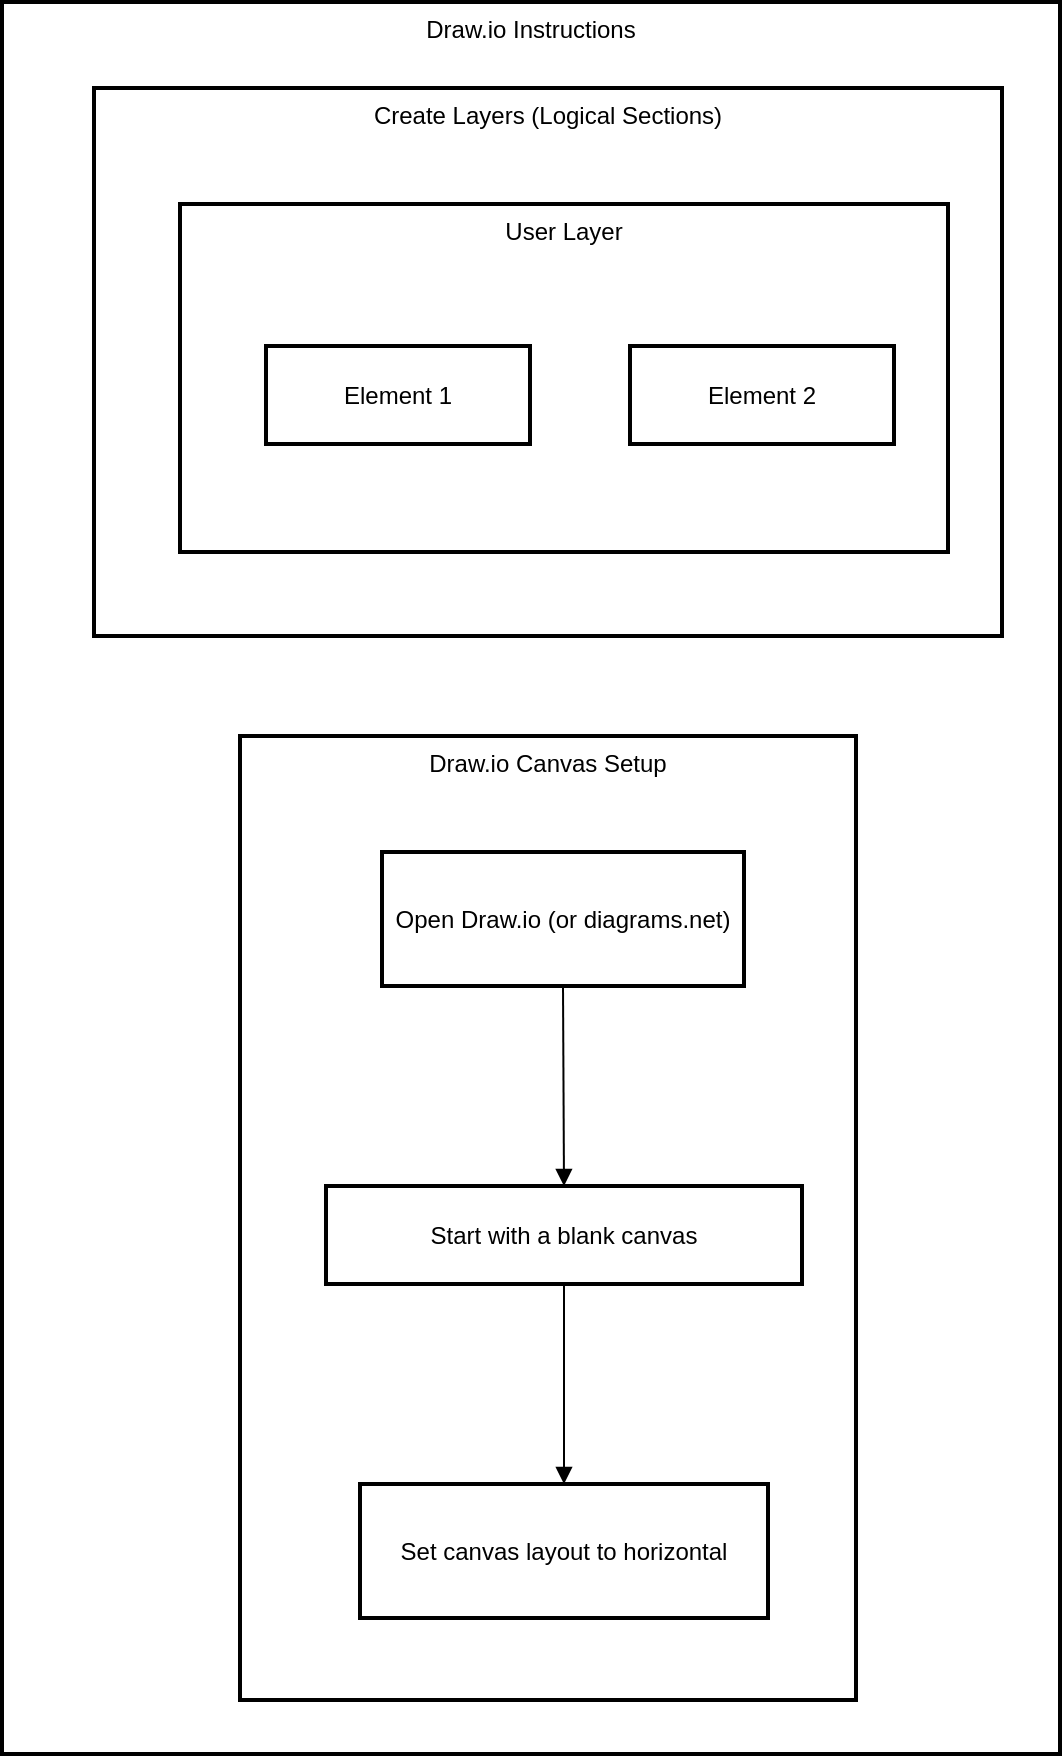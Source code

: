 <mxfile version="25.0.3">
  <diagram name="Page-1" id="PgpIFvx44asoHmZQYUyY">
    <mxGraphModel>
      <root>
        <mxCell id="0" />
        <mxCell id="1" parent="0" />
        <mxCell id="2" value="Draw.io Instructions" style="whiteSpace=wrap;strokeWidth=2;verticalAlign=top;" vertex="1" parent="1">
          <mxGeometry x="8" y="8" width="529" height="876" as="geometry" />
        </mxCell>
        <mxCell id="3" value="Create Layers (Logical Sections)" style="whiteSpace=wrap;strokeWidth=2;verticalAlign=top;" vertex="1" parent="2">
          <mxGeometry x="46" y="43" width="454" height="274" as="geometry" />
        </mxCell>
        <mxCell id="4" value="User Layer" style="whiteSpace=wrap;strokeWidth=2;verticalAlign=top;" vertex="1" parent="3">
          <mxGeometry x="43" y="58" width="384" height="174" as="geometry" />
        </mxCell>
        <mxCell id="5" value="Element 1" style="whiteSpace=wrap;strokeWidth=2;" vertex="1" parent="4">
          <mxGeometry x="43" y="71" width="132" height="49" as="geometry" />
        </mxCell>
        <mxCell id="6" value="Element 2" style="whiteSpace=wrap;strokeWidth=2;" vertex="1" parent="4">
          <mxGeometry x="225" y="71" width="132" height="49" as="geometry" />
        </mxCell>
        <mxCell id="7" value="Draw.io Canvas Setup" style="whiteSpace=wrap;strokeWidth=2;verticalAlign=top;" vertex="1" parent="2">
          <mxGeometry x="119" y="367" width="308" height="482" as="geometry" />
        </mxCell>
        <mxCell id="8" value="Open Draw.io (or diagrams.net)" style="whiteSpace=wrap;strokeWidth=2;" vertex="1" parent="7">
          <mxGeometry x="71" y="58" width="181" height="67" as="geometry" />
        </mxCell>
        <mxCell id="9" value="Start with a blank canvas" style="whiteSpace=wrap;strokeWidth=2;" vertex="1" parent="7">
          <mxGeometry x="43" y="225" width="238" height="49" as="geometry" />
        </mxCell>
        <mxCell id="10" value="Set canvas layout to horizontal" style="whiteSpace=wrap;strokeWidth=2;" vertex="1" parent="7">
          <mxGeometry x="60" y="374" width="204" height="67" as="geometry" />
        </mxCell>
        <mxCell id="11" value="" style="curved=1;startArrow=none;endArrow=block;exitX=0.5;exitY=0.99;entryX=0.5;entryY=-0.01;" edge="1" parent="7" source="8" target="9">
          <mxGeometry relative="1" as="geometry">
            <Array as="points" />
          </mxGeometry>
        </mxCell>
        <mxCell id="12" value="" style="curved=1;startArrow=none;endArrow=block;exitX=0.5;exitY=0.99;entryX=0.5;entryY=-0.01;" edge="1" parent="7" source="9" target="10">
          <mxGeometry relative="1" as="geometry">
            <Array as="points" />
          </mxGeometry>
        </mxCell>
      </root>
    </mxGraphModel>
  </diagram>
</mxfile>
